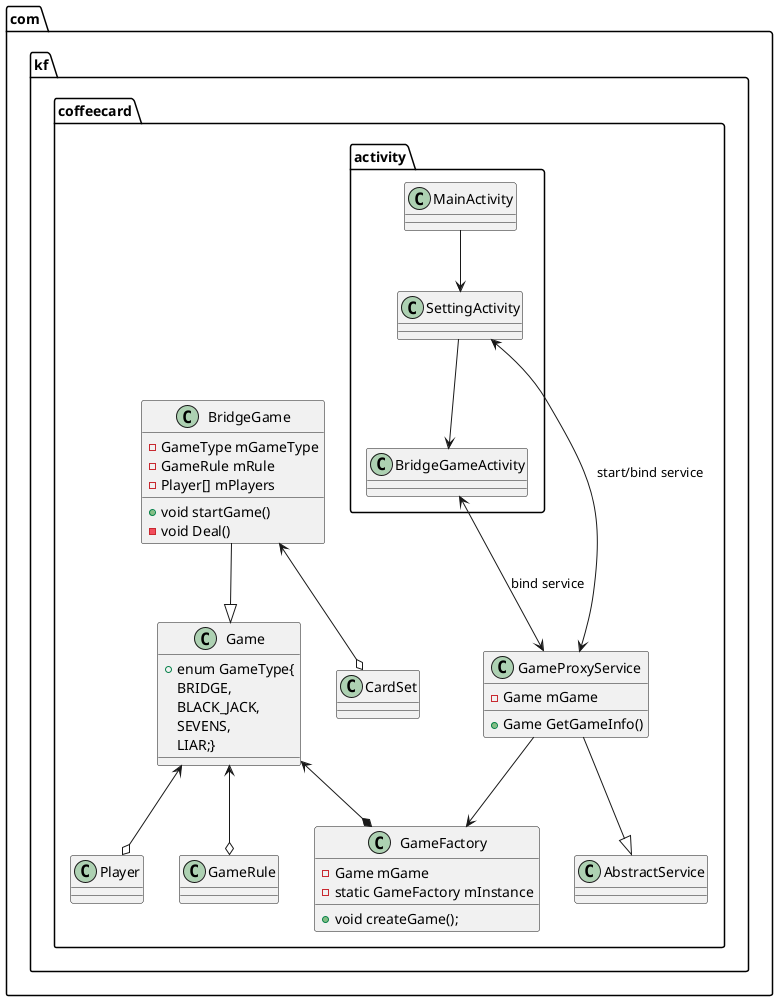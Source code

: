 @startuml

package com.kf.coffeecard{
    class AbstractService
    class GameProxyService{
        -Game mGame
        +Game GetGameInfo()
    }
    class GameFactory{
        -Game mGame
        -static GameFactory mInstance
        +void createGame();
    }
    class Game{
        +enum GameType{
            BRIDGE,
            BLACK_JACK,
            SEVENS,
            LIAR;}
    }
    class BridgeGame{
        -GameType mGameType
        -GameRule mRule
        -Player[] mPlayers
        +void startGame()
        -void Deal()
    }
    class CardSet
    class Player
    class GameRule

    GameProxyService --|>AbstractService

    BridgeGame --|> Game
    Game <--* GameFactory

    BridgeGame <--o CardSet
    GameProxyService --> GameFactory

    Game <--o Player
    Game <--o GameRule
}

package com.kf.coffeecard.activity{
    class MainActivity
    class SettingActivity
    class BridgeGameActivity

    MainActivity --> SettingActivity
    SettingActivity <--> GameProxyService:start/bind service
    SettingActivity --> BridgeGameActivity
    BridgeGameActivity<--> GameProxyService:bind service
}

@enduml